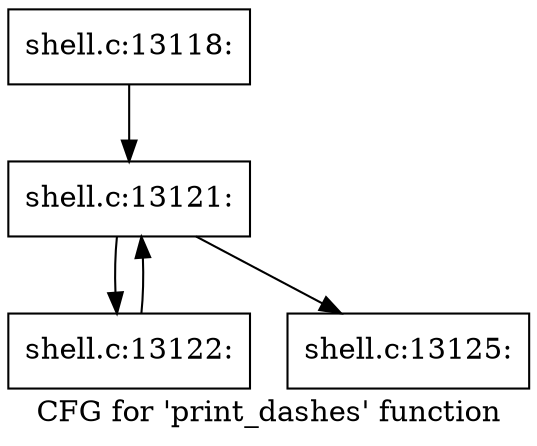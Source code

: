 digraph "CFG for 'print_dashes' function" {
	label="CFG for 'print_dashes' function";

	Node0x5602772709b0 [shape=record,label="{shell.c:13118:}"];
	Node0x5602772709b0 -> Node0x5602772729b0;
	Node0x5602772729b0 [shape=record,label="{shell.c:13121:}"];
	Node0x5602772729b0 -> Node0x560277272cf0;
	Node0x5602772729b0 -> Node0x560277272aa0;
	Node0x560277272cf0 [shape=record,label="{shell.c:13122:}"];
	Node0x560277272cf0 -> Node0x5602772729b0;
	Node0x560277272aa0 [shape=record,label="{shell.c:13125:}"];
}
